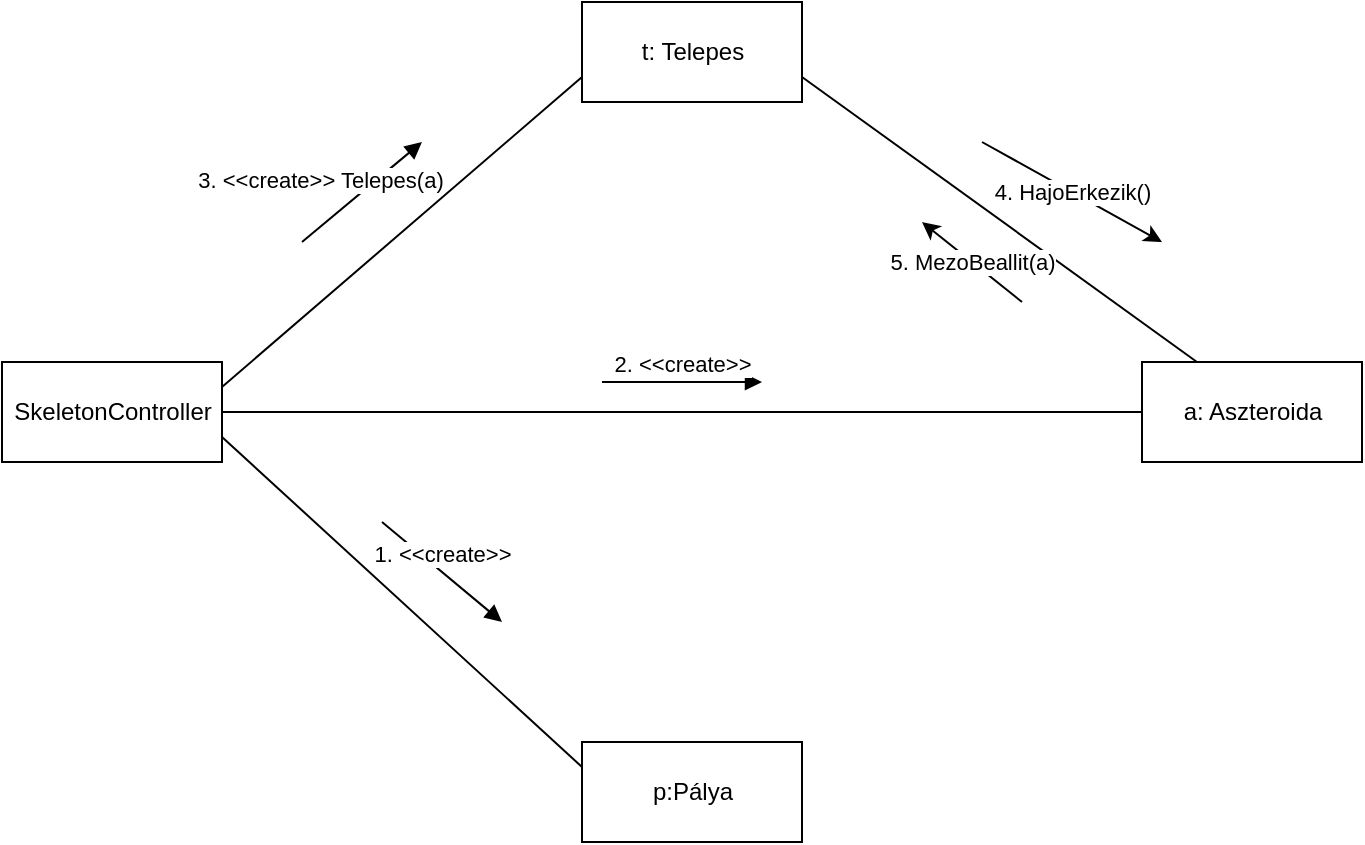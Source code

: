 <mxfile version="14.4.8" type="github" pages="2">
  <diagram id="dJKw4Sf-032qiLhtuMxW" name="Page-1">
    <mxGraphModel dx="1038" dy="548" grid="1" gridSize="10" guides="1" tooltips="1" connect="1" arrows="1" fold="1" page="1" pageScale="1" pageWidth="827" pageHeight="1169" math="0" shadow="0">
      <root>
        <mxCell id="0" />
        <mxCell id="1" parent="0" />
        <mxCell id="IwodG1FBrWET3ssHRPOr-1" value="SkeletonController" style="html=1;" parent="1" vertex="1">
          <mxGeometry x="100" y="210" width="110" height="50" as="geometry" />
        </mxCell>
        <mxCell id="IwodG1FBrWET3ssHRPOr-2" value="t: Telepes" style="html=1;" parent="1" vertex="1">
          <mxGeometry x="390" y="30" width="110" height="50" as="geometry" />
        </mxCell>
        <mxCell id="IwodG1FBrWET3ssHRPOr-3" value="a: Aszteroida" style="html=1;" parent="1" vertex="1">
          <mxGeometry x="670" y="210" width="110" height="50" as="geometry" />
        </mxCell>
        <mxCell id="IwodG1FBrWET3ssHRPOr-4" value="p:Pálya" style="html=1;" parent="1" vertex="1">
          <mxGeometry x="390" y="400" width="110" height="50" as="geometry" />
        </mxCell>
        <mxCell id="IwodG1FBrWET3ssHRPOr-5" value="" style="endArrow=none;html=1;exitX=1;exitY=0.25;exitDx=0;exitDy=0;entryX=0;entryY=0.75;entryDx=0;entryDy=0;" parent="1" source="IwodG1FBrWET3ssHRPOr-1" target="IwodG1FBrWET3ssHRPOr-2" edge="1">
          <mxGeometry width="50" height="50" relative="1" as="geometry">
            <mxPoint x="380" y="290" as="sourcePoint" />
            <mxPoint x="430" y="240" as="targetPoint" />
          </mxGeometry>
        </mxCell>
        <mxCell id="IwodG1FBrWET3ssHRPOr-6" value="" style="endArrow=none;html=1;exitX=1;exitY=0.75;exitDx=0;exitDy=0;entryX=0;entryY=0.25;entryDx=0;entryDy=0;" parent="1" source="IwodG1FBrWET3ssHRPOr-1" target="IwodG1FBrWET3ssHRPOr-4" edge="1">
          <mxGeometry width="50" height="50" relative="1" as="geometry">
            <mxPoint x="210" y="255" as="sourcePoint" />
            <mxPoint x="390" y="105" as="targetPoint" />
          </mxGeometry>
        </mxCell>
        <mxCell id="IwodG1FBrWET3ssHRPOr-9" value="" style="endArrow=none;html=1;exitX=1;exitY=0.5;exitDx=0;exitDy=0;entryX=0;entryY=0.5;entryDx=0;entryDy=0;" parent="1" source="IwodG1FBrWET3ssHRPOr-1" target="IwodG1FBrWET3ssHRPOr-3" edge="1">
          <mxGeometry width="50" height="50" relative="1" as="geometry">
            <mxPoint x="210" y="267.5" as="sourcePoint" />
            <mxPoint x="400" y="422.5" as="targetPoint" />
          </mxGeometry>
        </mxCell>
        <mxCell id="IwodG1FBrWET3ssHRPOr-11" value="3. &amp;lt;&amp;lt;create&amp;gt;&amp;gt; Telepes(a)" style="html=1;verticalAlign=bottom;endArrow=block;" parent="1" edge="1">
          <mxGeometry x="-0.462" y="11" width="80" relative="1" as="geometry">
            <mxPoint x="250" y="150" as="sourcePoint" />
            <mxPoint x="310" y="100" as="targetPoint" />
            <mxPoint as="offset" />
          </mxGeometry>
        </mxCell>
        <mxCell id="IwodG1FBrWET3ssHRPOr-12" value="2. &amp;lt;&amp;lt;create&amp;gt;&amp;gt;" style="html=1;verticalAlign=bottom;endArrow=block;" parent="1" edge="1">
          <mxGeometry width="80" relative="1" as="geometry">
            <mxPoint x="400" y="220" as="sourcePoint" />
            <mxPoint x="480" y="220" as="targetPoint" />
          </mxGeometry>
        </mxCell>
        <mxCell id="IwodG1FBrWET3ssHRPOr-13" value="1. &amp;lt;&amp;lt;create&amp;gt;&amp;gt;" style="html=1;verticalAlign=bottom;endArrow=block;" parent="1" edge="1">
          <mxGeometry width="80" relative="1" as="geometry">
            <mxPoint x="290" y="290" as="sourcePoint" />
            <mxPoint x="350" y="340" as="targetPoint" />
          </mxGeometry>
        </mxCell>
        <mxCell id="IwodG1FBrWET3ssHRPOr-18" value="" style="endArrow=none;html=1;entryX=1;entryY=0.75;entryDx=0;entryDy=0;exitX=0.25;exitY=0;exitDx=0;exitDy=0;" parent="1" source="IwodG1FBrWET3ssHRPOr-3" target="IwodG1FBrWET3ssHRPOr-2" edge="1">
          <mxGeometry width="50" height="50" relative="1" as="geometry">
            <mxPoint x="560" y="130" as="sourcePoint" />
            <mxPoint x="610" y="80" as="targetPoint" />
          </mxGeometry>
        </mxCell>
        <mxCell id="IwodG1FBrWET3ssHRPOr-19" value="5. MezoBeallit(a)" style="endArrow=classic;html=1;" parent="1" edge="1">
          <mxGeometry width="50" height="50" relative="1" as="geometry">
            <mxPoint x="610" y="180" as="sourcePoint" />
            <mxPoint x="560" y="140" as="targetPoint" />
          </mxGeometry>
        </mxCell>
        <mxCell id="IwodG1FBrWET3ssHRPOr-20" value="4. HajoErkezik()" style="endArrow=classic;html=1;" parent="1" edge="1">
          <mxGeometry width="50" height="50" relative="1" as="geometry">
            <mxPoint x="590" y="100" as="sourcePoint" />
            <mxPoint x="680" y="150" as="targetPoint" />
          </mxGeometry>
        </mxCell>
      </root>
    </mxGraphModel>
  </diagram>
  <diagram id="ExtpQXXdmQS5gmvjafrQ" name="Page-2">
    <mxGraphModel dx="1038" dy="548" grid="1" gridSize="10" guides="1" tooltips="1" connect="1" arrows="1" fold="1" page="1" pageScale="1" pageWidth="850" pageHeight="1100" math="0" shadow="0">
      <root>
        <mxCell id="A8_gPmQUiT6VFr7Xka69-0" />
        <mxCell id="A8_gPmQUiT6VFr7Xka69-1" parent="A8_gPmQUiT6VFr7Xka69-0" />
        <mxCell id="7Iv59Yqbe7wx8qJlg-Kn-0" value="SkeletonController" style="html=1;" vertex="1" parent="A8_gPmQUiT6VFr7Xka69-1">
          <mxGeometry x="100" y="210" width="110" height="50" as="geometry" />
        </mxCell>
        <mxCell id="7Iv59Yqbe7wx8qJlg-Kn-1" value="t: Telepes" style="html=1;" vertex="1" parent="A8_gPmQUiT6VFr7Xka69-1">
          <mxGeometry x="360" y="50" width="110" height="50" as="geometry" />
        </mxCell>
        <mxCell id="7Iv59Yqbe7wx8qJlg-Kn-2" value="a: Aszteroida" style="html=1;" vertex="1" parent="A8_gPmQUiT6VFr7Xka69-1">
          <mxGeometry x="440" y="290" width="110" height="50" as="geometry" />
        </mxCell>
        <mxCell id="7Iv59Yqbe7wx8qJlg-Kn-4" value="" style="endArrow=none;html=1;" edge="1" parent="A8_gPmQUiT6VFr7Xka69-1" source="7Iv59Yqbe7wx8qJlg-Kn-0" target="7Iv59Yqbe7wx8qJlg-Kn-1">
          <mxGeometry width="50" height="50" relative="1" as="geometry">
            <mxPoint x="380" y="290" as="sourcePoint" />
            <mxPoint x="430" y="240" as="targetPoint" />
          </mxGeometry>
        </mxCell>
        <mxCell id="7Iv59Yqbe7wx8qJlg-Kn-6" value="" style="endArrow=none;html=1;" edge="1" parent="A8_gPmQUiT6VFr7Xka69-1" source="7Iv59Yqbe7wx8qJlg-Kn-0" target="7Iv59Yqbe7wx8qJlg-Kn-2">
          <mxGeometry width="50" height="50" relative="1" as="geometry">
            <mxPoint x="210" y="267.5" as="sourcePoint" />
            <mxPoint x="400" y="422.5" as="targetPoint" />
          </mxGeometry>
        </mxCell>
        <mxCell id="7Iv59Yqbe7wx8qJlg-Kn-7" value="2. &amp;lt;&amp;lt;create&amp;gt;&amp;gt; Telepes(a)" style="html=1;verticalAlign=bottom;endArrow=block;" edge="1" parent="A8_gPmQUiT6VFr7Xka69-1">
          <mxGeometry x="-0.869" y="22" width="80" relative="1" as="geometry">
            <mxPoint x="230" y="170" as="sourcePoint" />
            <mxPoint x="310" y="120" as="targetPoint" />
            <mxPoint as="offset" />
          </mxGeometry>
        </mxCell>
        <mxCell id="7Iv59Yqbe7wx8qJlg-Kn-8" value="1. &amp;lt;&amp;lt;create&amp;gt;&amp;gt;" style="html=1;verticalAlign=bottom;endArrow=block;" edge="1" parent="A8_gPmQUiT6VFr7Xka69-1">
          <mxGeometry x="0.267" y="9" width="80" relative="1" as="geometry">
            <mxPoint x="270" y="240" as="sourcePoint" />
            <mxPoint x="360" y="270" as="targetPoint" />
            <mxPoint as="offset" />
          </mxGeometry>
        </mxCell>
        <mxCell id="7Iv59Yqbe7wx8qJlg-Kn-10" value="" style="endArrow=none;html=1;" edge="1" parent="A8_gPmQUiT6VFr7Xka69-1" source="7Iv59Yqbe7wx8qJlg-Kn-2" target="7Iv59Yqbe7wx8qJlg-Kn-1">
          <mxGeometry width="50" height="50" relative="1" as="geometry">
            <mxPoint x="560" y="130" as="sourcePoint" />
            <mxPoint x="610" y="80" as="targetPoint" />
          </mxGeometry>
        </mxCell>
        <mxCell id="7Iv59Yqbe7wx8qJlg-Kn-11" value="5. MezoBeallit(a)" style="endArrow=classic;html=1;" edge="1" parent="A8_gPmQUiT6VFr7Xka69-1">
          <mxGeometry x="0.3" y="28" width="50" height="50" relative="1" as="geometry">
            <mxPoint x="440" y="220" as="sourcePoint" />
            <mxPoint x="420" y="160" as="targetPoint" />
            <mxPoint as="offset" />
          </mxGeometry>
        </mxCell>
        <mxCell id="7Iv59Yqbe7wx8qJlg-Kn-12" value="4. HajoErkezik()" style="endArrow=classic;html=1;" edge="1" parent="A8_gPmQUiT6VFr7Xka69-1">
          <mxGeometry x="-0.014" y="27" width="50" height="50" relative="1" as="geometry">
            <mxPoint x="450" y="130" as="sourcePoint" />
            <mxPoint x="480" y="210" as="targetPoint" />
            <mxPoint as="offset" />
          </mxGeometry>
        </mxCell>
        <mxCell id="7Iv59Yqbe7wx8qJlg-Kn-13" value="Napvihar telepest ér" style="shape=umlFrame;whiteSpace=wrap;html=1;width=70;height=40;" vertex="1" parent="A8_gPmQUiT6VFr7Xka69-1">
          <mxGeometry x="50" y="30" width="550" height="340" as="geometry" />
        </mxCell>
      </root>
    </mxGraphModel>
  </diagram>
</mxfile>
